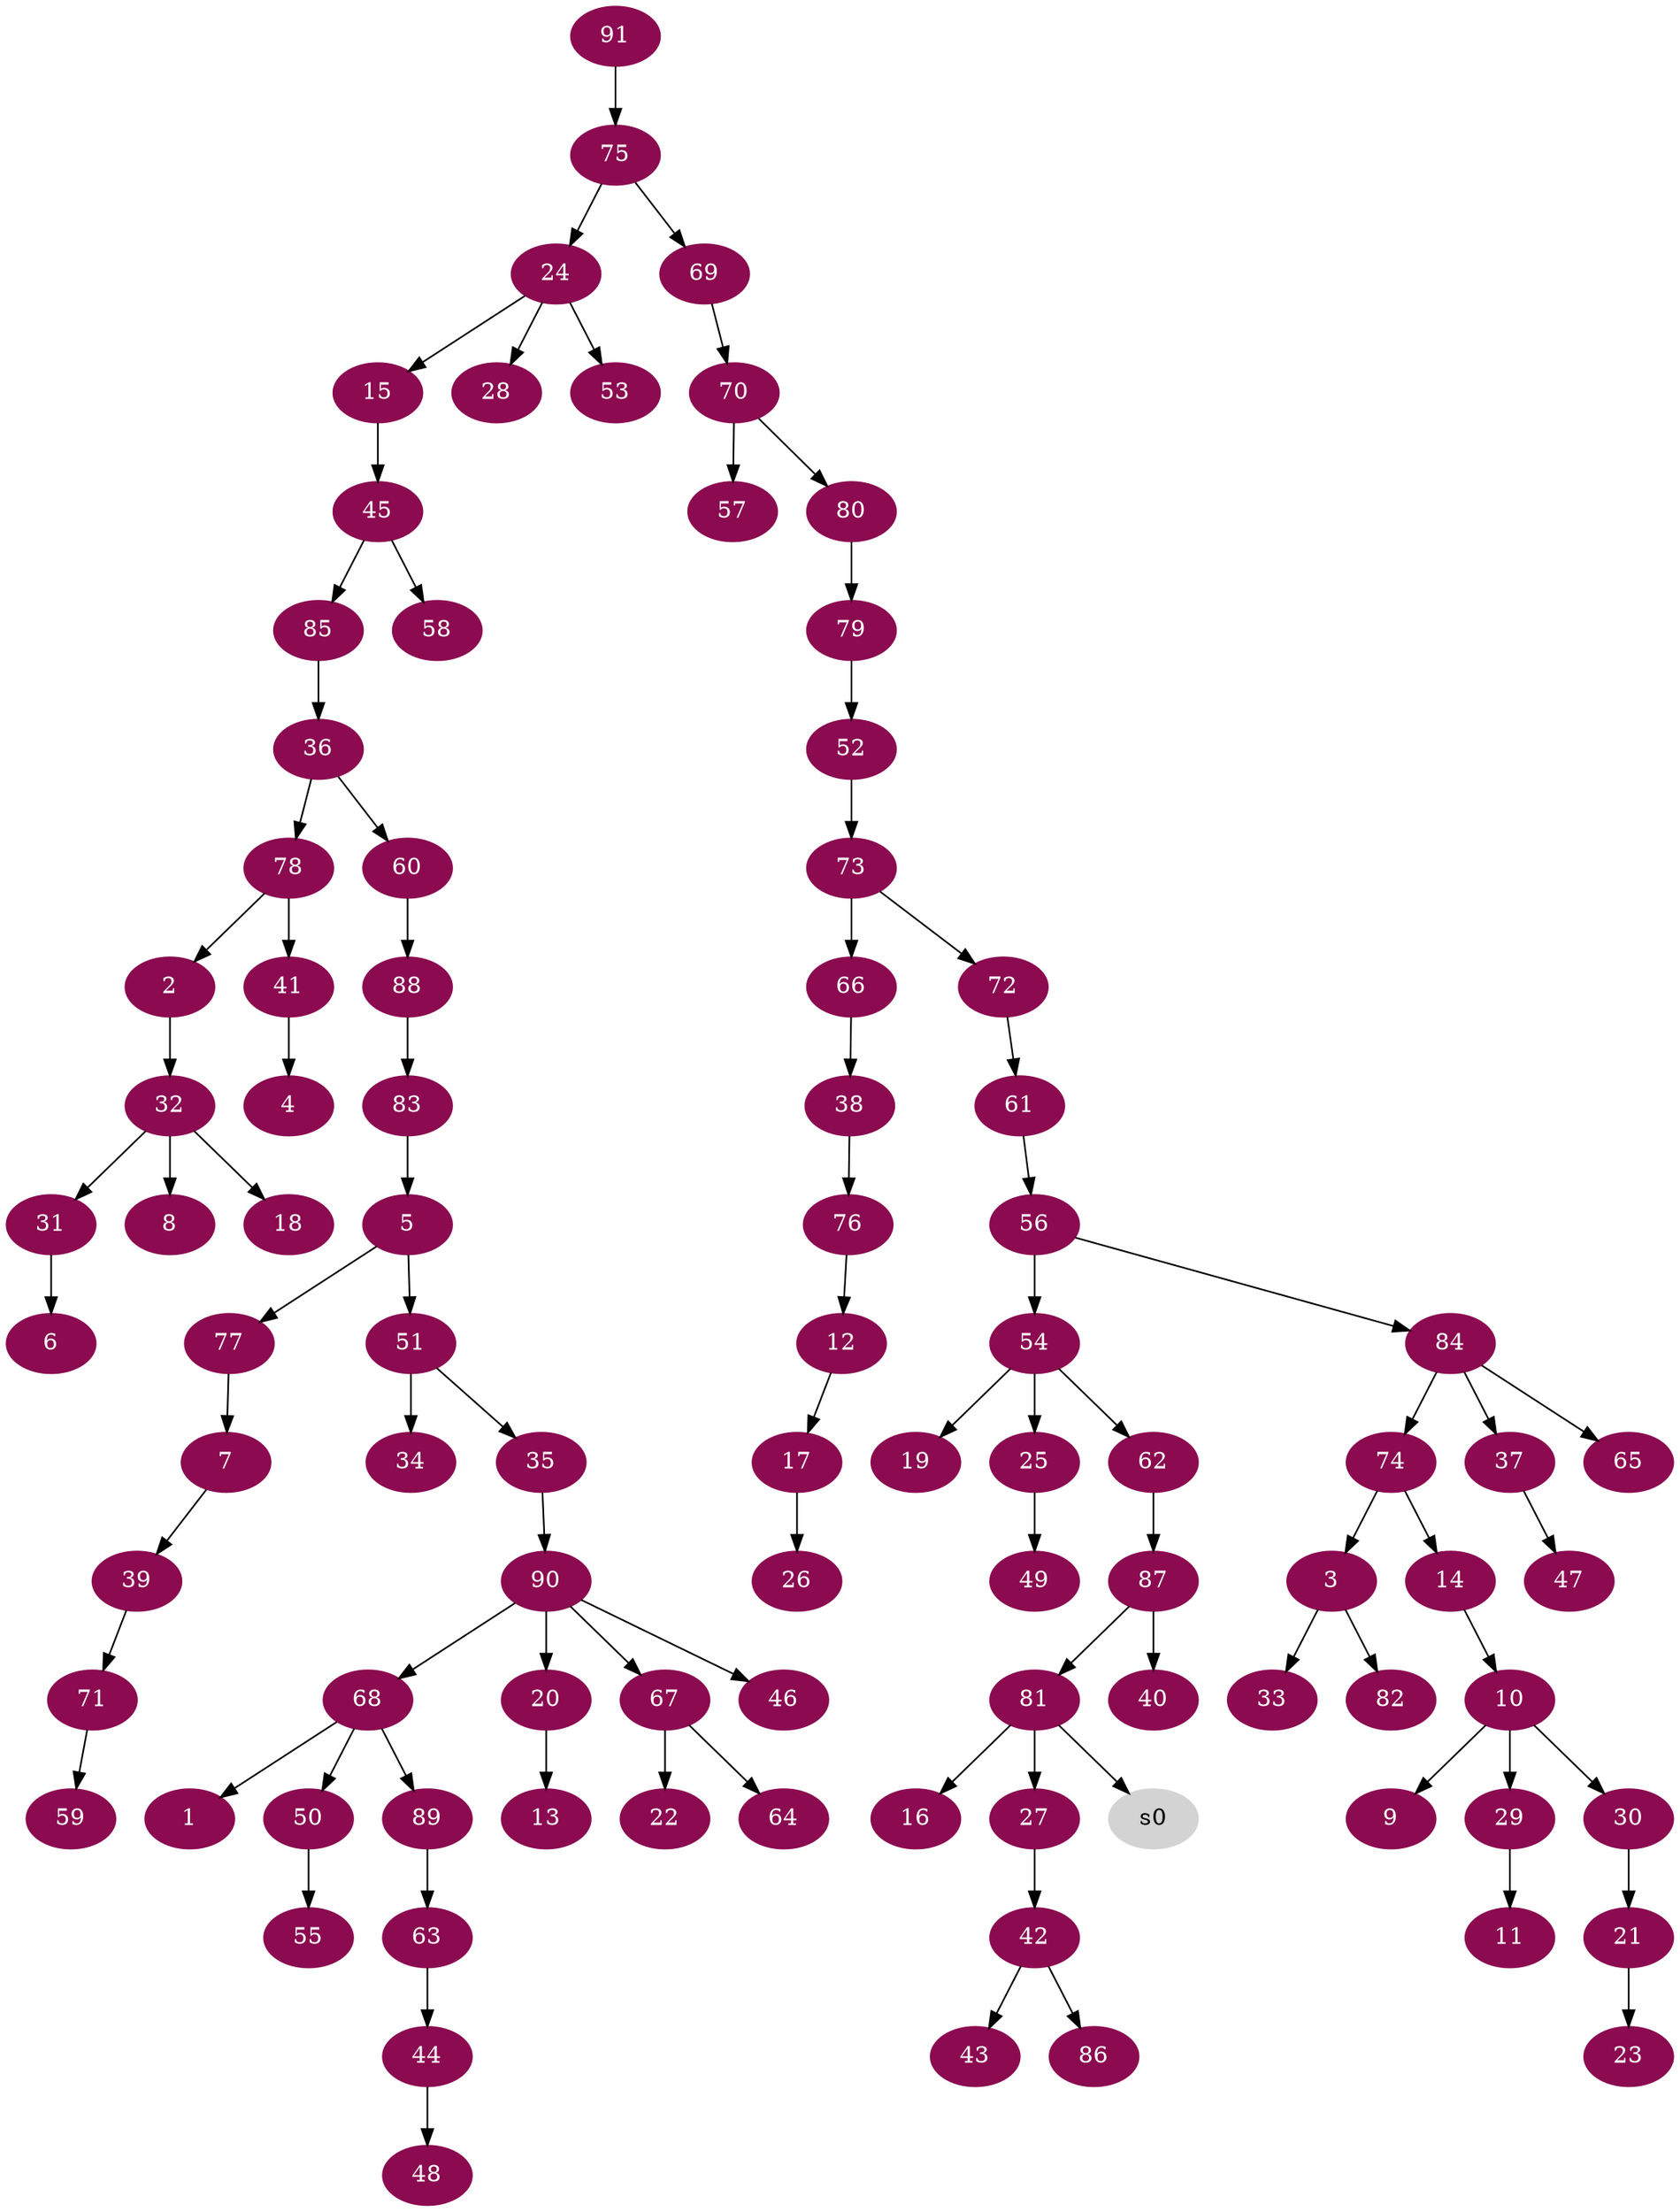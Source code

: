 digraph G {
node [color=deeppink4, style=filled, fontcolor=white];
68 -> 1;
78 -> 2;
74 -> 3;
41 -> 4;
83 -> 5;
31 -> 6;
77 -> 7;
32 -> 8;
10 -> 9;
14 -> 10;
29 -> 11;
76 -> 12;
20 -> 13;
74 -> 14;
24 -> 15;
81 -> 16;
12 -> 17;
32 -> 18;
54 -> 19;
90 -> 20;
30 -> 21;
67 -> 22;
21 -> 23;
75 -> 24;
54 -> 25;
17 -> 26;
81 -> 27;
24 -> 28;
10 -> 29;
10 -> 30;
32 -> 31;
2 -> 32;
3 -> 33;
51 -> 34;
51 -> 35;
85 -> 36;
84 -> 37;
66 -> 38;
7 -> 39;
87 -> 40;
78 -> 41;
27 -> 42;
42 -> 43;
63 -> 44;
15 -> 45;
90 -> 46;
37 -> 47;
44 -> 48;
25 -> 49;
68 -> 50;
5 -> 51;
79 -> 52;
24 -> 53;
56 -> 54;
50 -> 55;
61 -> 56;
70 -> 57;
45 -> 58;
71 -> 59;
36 -> 60;
72 -> 61;
54 -> 62;
89 -> 63;
67 -> 64;
84 -> 65;
73 -> 66;
90 -> 67;
90 -> 68;
75 -> 69;
69 -> 70;
39 -> 71;
73 -> 72;
52 -> 73;
84 -> 74;
91 -> 75;
38 -> 76;
5 -> 77;
36 -> 78;
80 -> 79;
70 -> 80;
87 -> 81;
3 -> 82;
88 -> 83;
56 -> 84;
45 -> 85;
42 -> 86;
62 -> 87;
60 -> 88;
68 -> 89;
35 -> 90;
node [color=lightgrey, style=filled, fontcolor=black];
81 -> s0;
}
